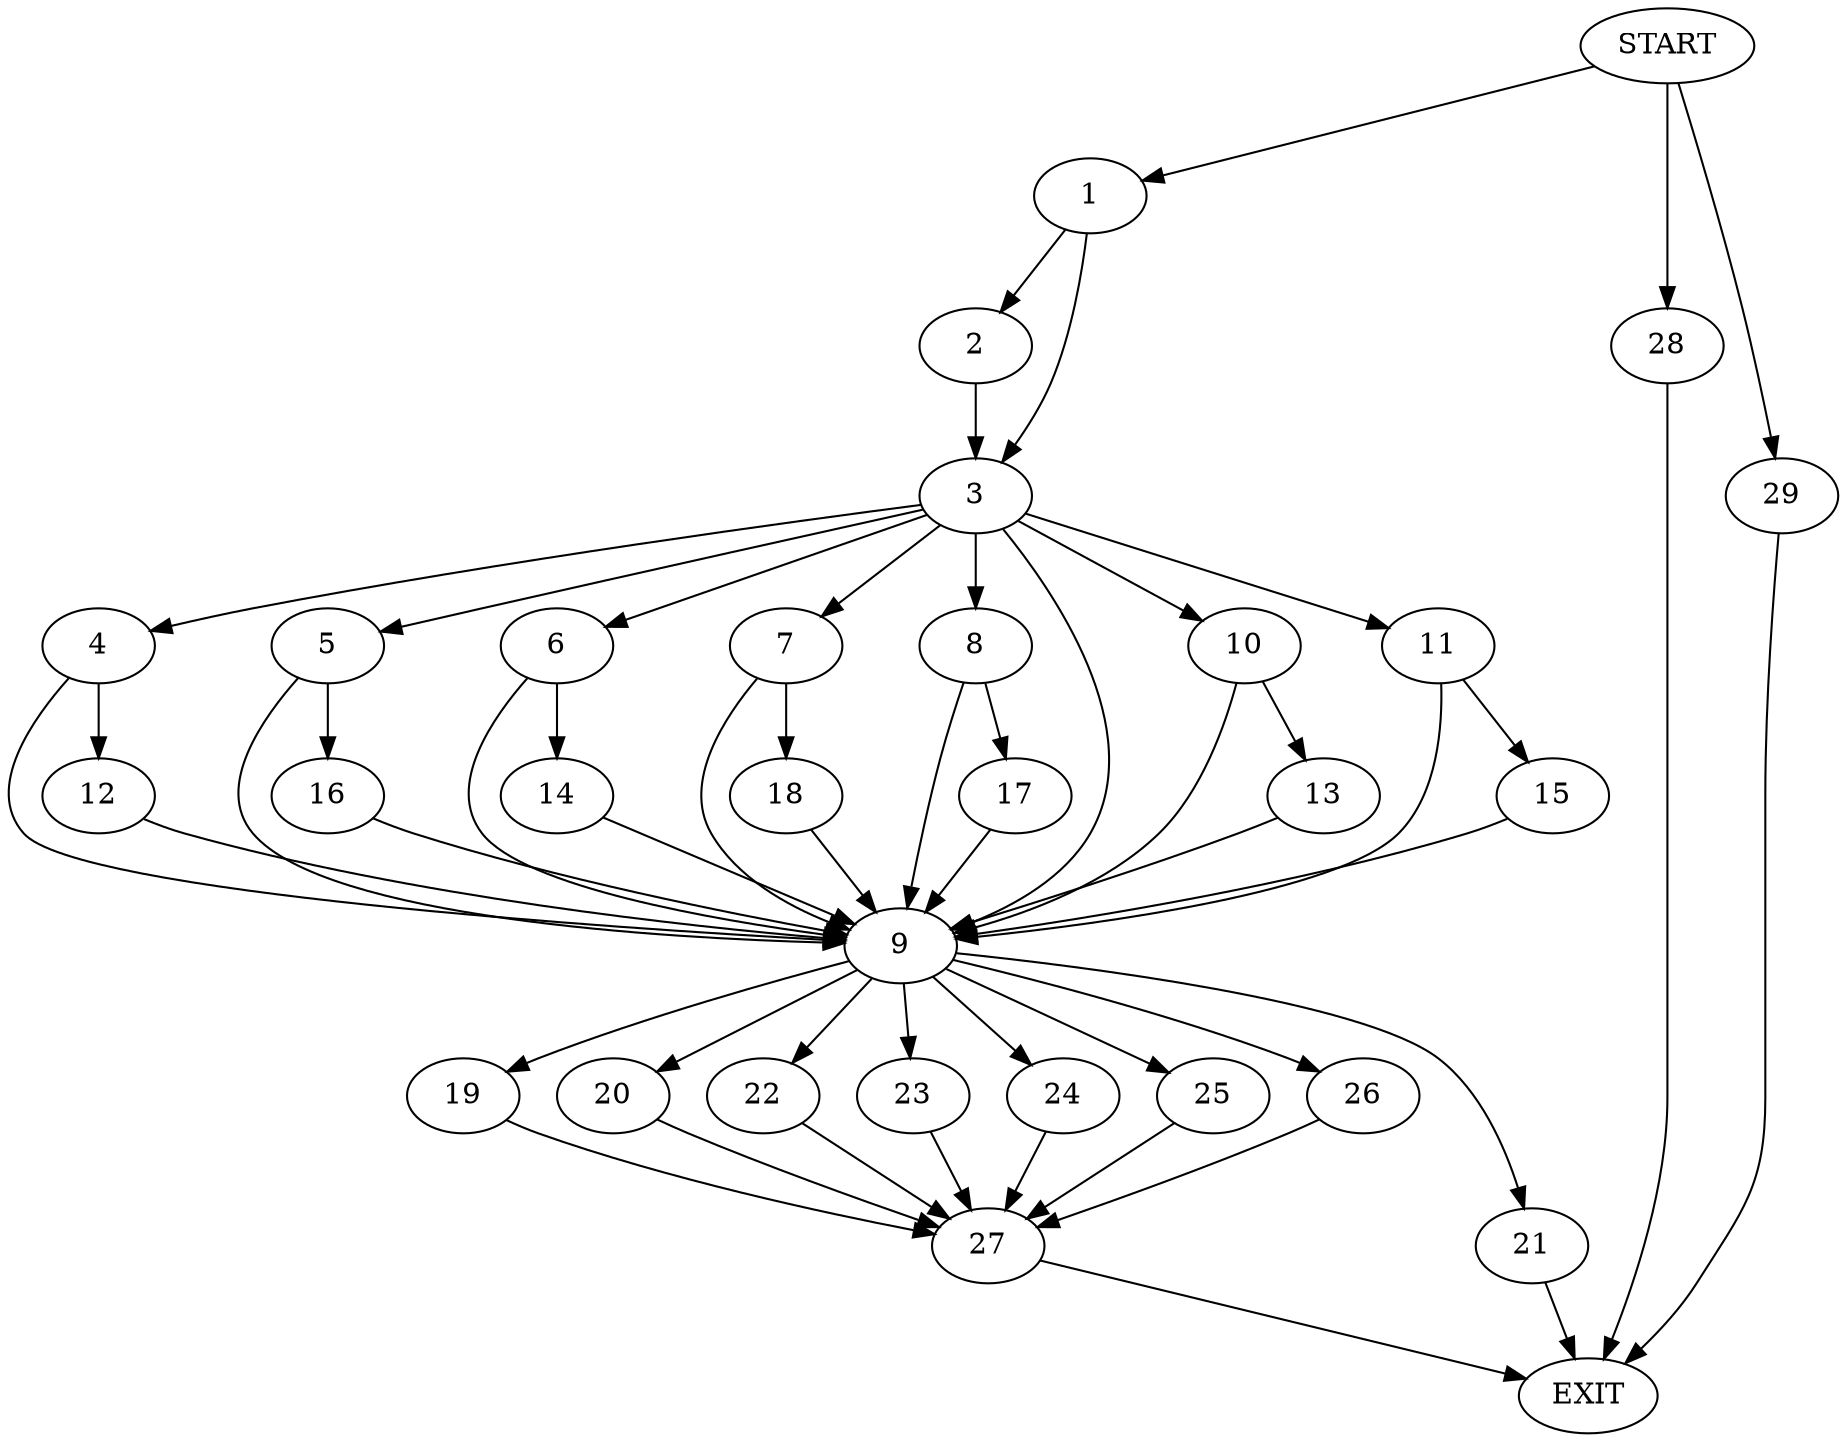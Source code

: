 digraph {
0 [label="START"]
30 [label="EXIT"]
0 -> 1
1 -> 2
1 -> 3
2 -> 3
3 -> 4
3 -> 5
3 -> 6
3 -> 7
3 -> 8
3 -> 9
3 -> 10
3 -> 11
4 -> 9
4 -> 12
10 -> 9
10 -> 13
6 -> 14
6 -> 9
11 -> 15
11 -> 9
5 -> 9
5 -> 16
8 -> 17
8 -> 9
7 -> 9
7 -> 18
9 -> 19
9 -> 20
9 -> 21
9 -> 22
9 -> 23
9 -> 24
9 -> 25
9 -> 26
12 -> 9
13 -> 9
18 -> 9
16 -> 9
17 -> 9
14 -> 9
15 -> 9
19 -> 27
20 -> 27
25 -> 27
21 -> 30
22 -> 27
24 -> 27
26 -> 27
23 -> 27
27 -> 30
0 -> 28
28 -> 30
0 -> 29
29 -> 30
}

